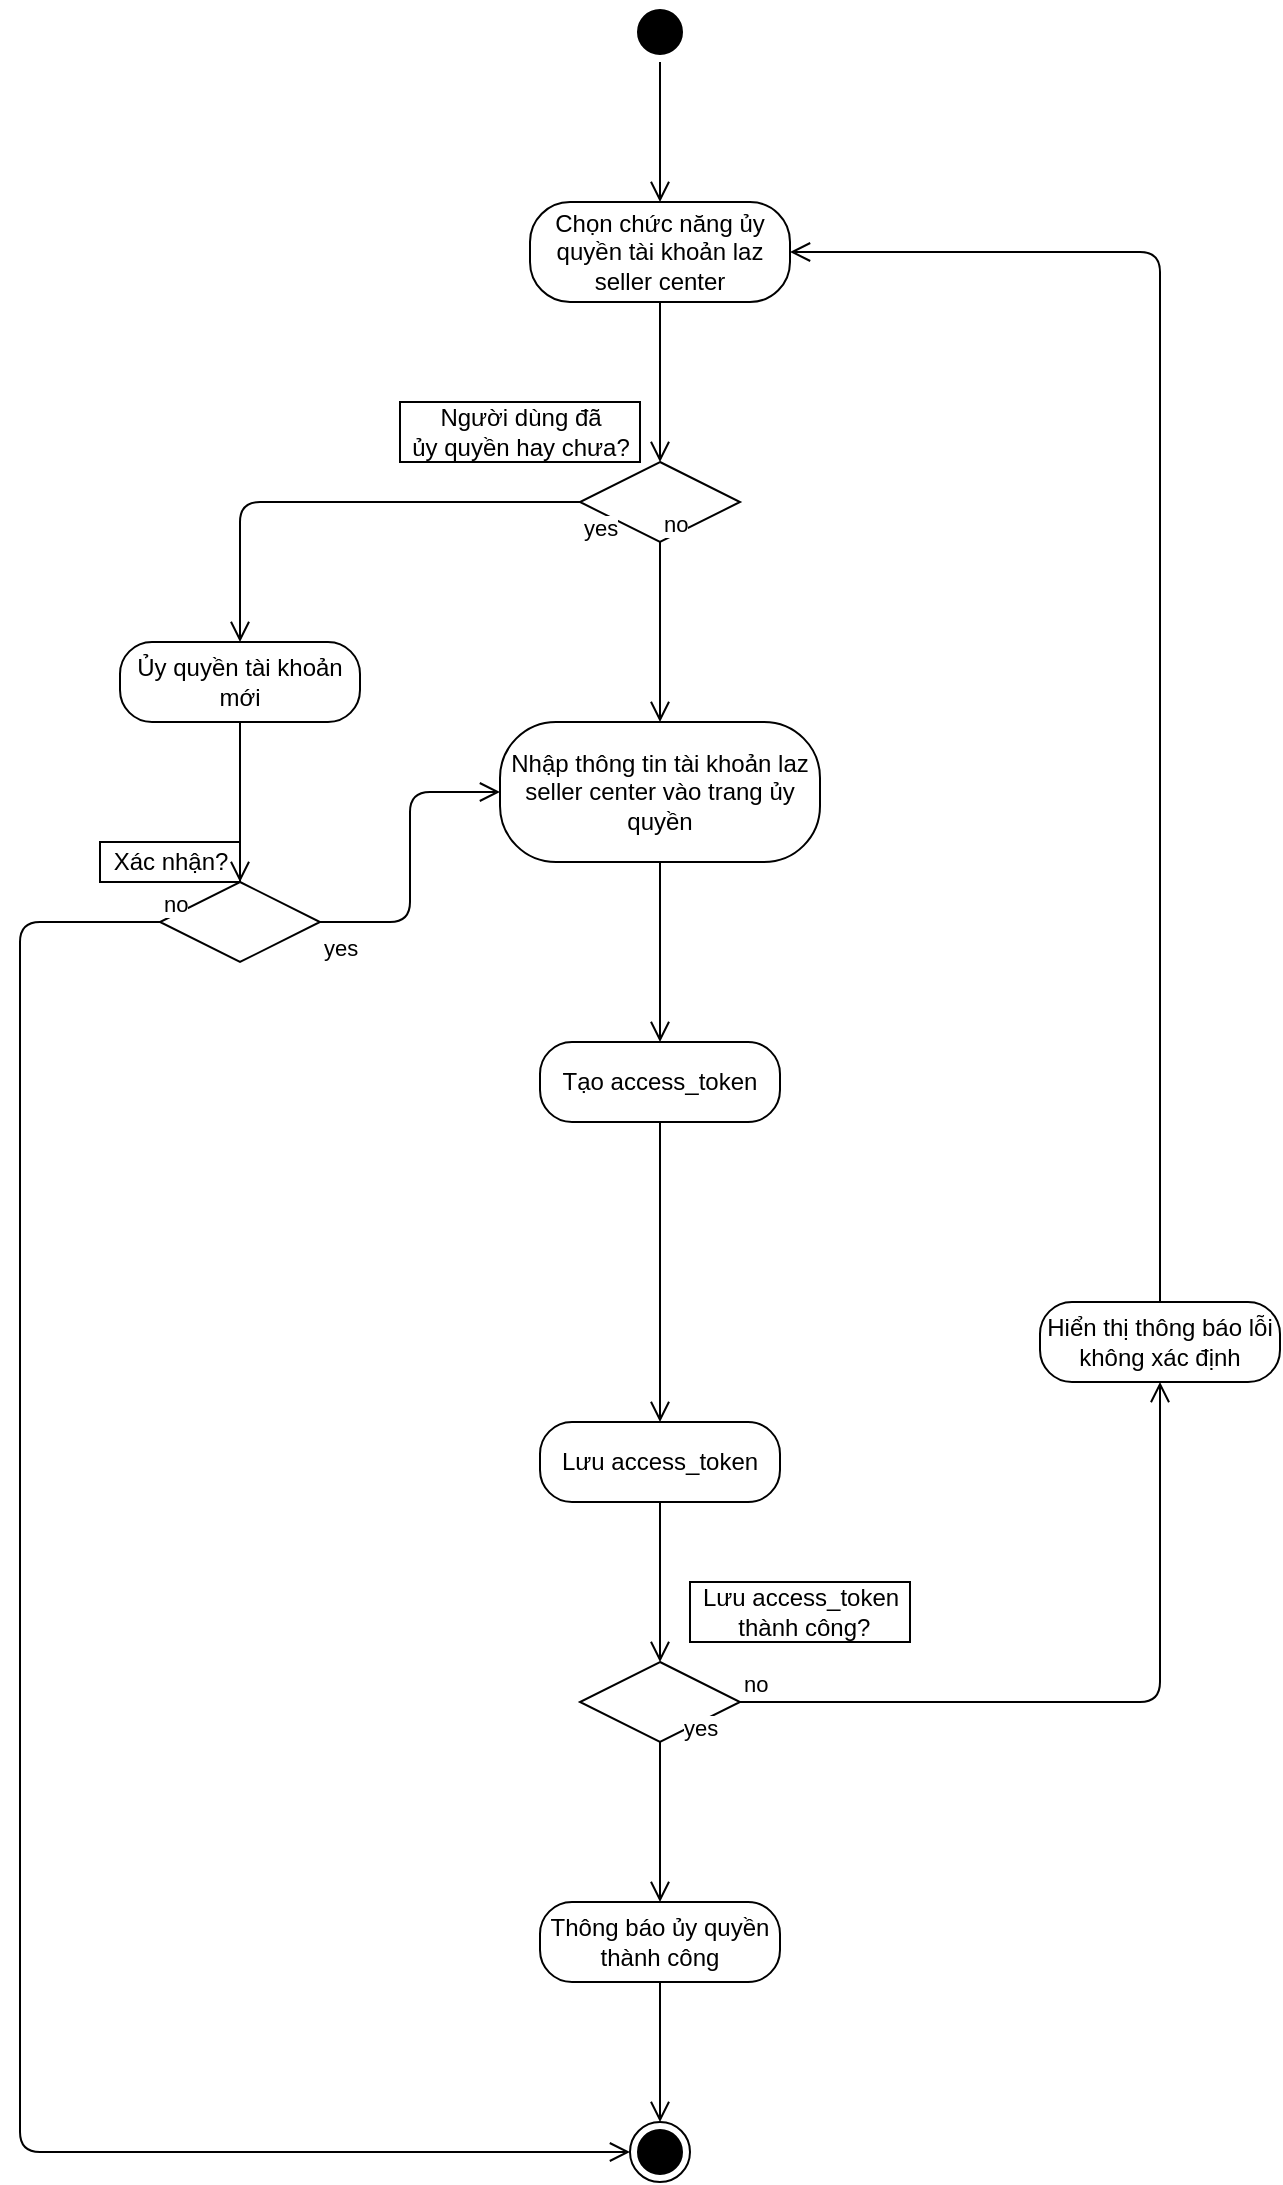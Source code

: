 <mxfile version="13.10.0" type="github">
  <diagram id="kAnZozppw7qkSNgmFEGk" name="Page-1">
    <mxGraphModel dx="939" dy="515" grid="1" gridSize="10" guides="1" tooltips="1" connect="1" arrows="1" fold="1" page="1" pageScale="1" pageWidth="850" pageHeight="1100" math="0" shadow="0">
      <root>
        <mxCell id="0" />
        <mxCell id="1" parent="0" />
        <mxCell id="qVr21uVaAAwVFGFWXQhc-1" value="" style="ellipse;html=1;shape=startState;fillColor=#000000;" parent="1" vertex="1">
          <mxGeometry x="425" y="40" width="30" height="30" as="geometry" />
        </mxCell>
        <mxCell id="qVr21uVaAAwVFGFWXQhc-2" value="" style="edgeStyle=orthogonalEdgeStyle;html=1;verticalAlign=bottom;endArrow=open;endSize=8;entryX=0.5;entryY=0;entryDx=0;entryDy=0;" parent="1" source="qVr21uVaAAwVFGFWXQhc-1" target="qVr21uVaAAwVFGFWXQhc-4" edge="1">
          <mxGeometry relative="1" as="geometry">
            <mxPoint x="435" y="170" as="targetPoint" />
          </mxGeometry>
        </mxCell>
        <mxCell id="qVr21uVaAAwVFGFWXQhc-3" value="" style="ellipse;html=1;shape=endState;fillColor=#000000;" parent="1" vertex="1">
          <mxGeometry x="425" y="1100" width="30" height="30" as="geometry" />
        </mxCell>
        <mxCell id="qVr21uVaAAwVFGFWXQhc-4" value="Chọn chức năng ủy quyền tài khoản laz seller center" style="rounded=1;whiteSpace=wrap;html=1;arcSize=40;fontColor=#000000;fillColor=#FFFFFF;" parent="1" vertex="1">
          <mxGeometry x="375" y="140" width="130" height="50" as="geometry" />
        </mxCell>
        <mxCell id="qVr21uVaAAwVFGFWXQhc-5" value="" style="edgeStyle=orthogonalEdgeStyle;html=1;verticalAlign=bottom;endArrow=open;endSize=8;entryX=0.5;entryY=0;entryDx=0;entryDy=0;" parent="1" source="qVr21uVaAAwVFGFWXQhc-4" target="qVr21uVaAAwVFGFWXQhc-6" edge="1">
          <mxGeometry relative="1" as="geometry">
            <mxPoint x="440" y="250" as="targetPoint" />
          </mxGeometry>
        </mxCell>
        <mxCell id="qVr21uVaAAwVFGFWXQhc-6" value="" style="rhombus;whiteSpace=wrap;html=1;fillColor=#FFFFFF;" parent="1" vertex="1">
          <mxGeometry x="400" y="270" width="80" height="40" as="geometry" />
        </mxCell>
        <mxCell id="qVr21uVaAAwVFGFWXQhc-7" value="no" style="edgeStyle=orthogonalEdgeStyle;html=1;align=left;verticalAlign=bottom;endArrow=open;endSize=8;" parent="1" source="qVr21uVaAAwVFGFWXQhc-6" target="qVr21uVaAAwVFGFWXQhc-18" edge="1">
          <mxGeometry x="-1" relative="1" as="geometry">
            <mxPoint x="440" y="400" as="targetPoint" />
          </mxGeometry>
        </mxCell>
        <mxCell id="qVr21uVaAAwVFGFWXQhc-8" value="yes" style="edgeStyle=orthogonalEdgeStyle;html=1;align=left;verticalAlign=top;endArrow=open;endSize=8;entryX=0.5;entryY=0;entryDx=0;entryDy=0;" parent="1" source="qVr21uVaAAwVFGFWXQhc-6" target="qVr21uVaAAwVFGFWXQhc-11" edge="1">
          <mxGeometry x="-1" relative="1" as="geometry">
            <mxPoint x="240" y="360" as="targetPoint" />
          </mxGeometry>
        </mxCell>
        <mxCell id="qVr21uVaAAwVFGFWXQhc-10" value="Người dùng đã &lt;br&gt;ủy quyền hay chưa?" style="text;html=1;align=center;verticalAlign=middle;resizable=0;points=[];autosize=1;strokeColor=#000000;" parent="1" vertex="1">
          <mxGeometry x="310" y="240" width="120" height="30" as="geometry" />
        </mxCell>
        <mxCell id="qVr21uVaAAwVFGFWXQhc-11" value="Ủy quyền tài khoản mới" style="rounded=1;whiteSpace=wrap;html=1;arcSize=40;fontColor=#000000;fillColor=#FFFFFF;" parent="1" vertex="1">
          <mxGeometry x="170" y="360" width="120" height="40" as="geometry" />
        </mxCell>
        <mxCell id="qVr21uVaAAwVFGFWXQhc-12" value="" style="edgeStyle=orthogonalEdgeStyle;html=1;verticalAlign=bottom;endArrow=open;endSize=8;" parent="1" source="qVr21uVaAAwVFGFWXQhc-11" target="qVr21uVaAAwVFGFWXQhc-13" edge="1">
          <mxGeometry relative="1" as="geometry">
            <mxPoint x="230" y="480" as="targetPoint" />
          </mxGeometry>
        </mxCell>
        <mxCell id="qVr21uVaAAwVFGFWXQhc-13" value="" style="rhombus;whiteSpace=wrap;html=1;fillColor=#FFFFFF;" parent="1" vertex="1">
          <mxGeometry x="190" y="480" width="80" height="40" as="geometry" />
        </mxCell>
        <mxCell id="qVr21uVaAAwVFGFWXQhc-14" value="no" style="edgeStyle=orthogonalEdgeStyle;html=1;align=left;verticalAlign=bottom;endArrow=open;endSize=8;" parent="1" source="qVr21uVaAAwVFGFWXQhc-13" target="qVr21uVaAAwVFGFWXQhc-3" edge="1">
          <mxGeometry x="-1" relative="1" as="geometry">
            <mxPoint x="80" y="910" as="targetPoint" />
            <Array as="points">
              <mxPoint x="120" y="500" />
              <mxPoint x="120" y="1115" />
            </Array>
          </mxGeometry>
        </mxCell>
        <mxCell id="qVr21uVaAAwVFGFWXQhc-15" value="yes" style="edgeStyle=orthogonalEdgeStyle;html=1;align=left;verticalAlign=top;endArrow=open;endSize=8;entryX=0;entryY=0.5;entryDx=0;entryDy=0;" parent="1" source="qVr21uVaAAwVFGFWXQhc-13" target="qVr21uVaAAwVFGFWXQhc-18" edge="1">
          <mxGeometry x="-1" relative="1" as="geometry">
            <mxPoint x="230" y="630" as="targetPoint" />
          </mxGeometry>
        </mxCell>
        <mxCell id="qVr21uVaAAwVFGFWXQhc-16" value="Xác nhận?" style="text;html=1;align=center;verticalAlign=middle;resizable=0;points=[];autosize=1;strokeColor=#000000;" parent="1" vertex="1">
          <mxGeometry x="160" y="460" width="70" height="20" as="geometry" />
        </mxCell>
        <mxCell id="qVr21uVaAAwVFGFWXQhc-18" value="Nhập thông tin tài khoản laz seller center vào trang ủy quyền" style="rounded=1;whiteSpace=wrap;html=1;arcSize=40;fontColor=#000000;fillColor=#FFFFFF;" parent="1" vertex="1">
          <mxGeometry x="360" y="400" width="160" height="70" as="geometry" />
        </mxCell>
        <mxCell id="qVr21uVaAAwVFGFWXQhc-19" value="" style="edgeStyle=orthogonalEdgeStyle;html=1;verticalAlign=bottom;endArrow=open;endSize=8;entryX=0.5;entryY=0;entryDx=0;entryDy=0;" parent="1" source="qVr21uVaAAwVFGFWXQhc-18" target="qVr21uVaAAwVFGFWXQhc-20" edge="1">
          <mxGeometry relative="1" as="geometry">
            <mxPoint x="440" y="590" as="targetPoint" />
          </mxGeometry>
        </mxCell>
        <mxCell id="qVr21uVaAAwVFGFWXQhc-20" value="Tạo access_token" style="rounded=1;whiteSpace=wrap;html=1;arcSize=40;fontColor=#000000;fillColor=#FFFFFF;" parent="1" vertex="1">
          <mxGeometry x="380" y="560" width="120" height="40" as="geometry" />
        </mxCell>
        <mxCell id="qVr21uVaAAwVFGFWXQhc-21" value="" style="edgeStyle=orthogonalEdgeStyle;html=1;verticalAlign=bottom;endArrow=open;endSize=8;" parent="1" source="qVr21uVaAAwVFGFWXQhc-20" target="qVr21uVaAAwVFGFWXQhc-22" edge="1">
          <mxGeometry relative="1" as="geometry">
            <mxPoint x="440" y="640" as="targetPoint" />
          </mxGeometry>
        </mxCell>
        <mxCell id="qVr21uVaAAwVFGFWXQhc-22" value="Lưu access_token" style="rounded=1;whiteSpace=wrap;html=1;arcSize=40;fontColor=#000000;fillColor=#FFFFFF;" parent="1" vertex="1">
          <mxGeometry x="380" y="750" width="120" height="40" as="geometry" />
        </mxCell>
        <mxCell id="qVr21uVaAAwVFGFWXQhc-23" value="" style="edgeStyle=orthogonalEdgeStyle;html=1;verticalAlign=bottom;endArrow=open;endSize=8;entryX=0.5;entryY=0;entryDx=0;entryDy=0;" parent="1" source="qVr21uVaAAwVFGFWXQhc-22" target="qVr21uVaAAwVFGFWXQhc-24" edge="1">
          <mxGeometry relative="1" as="geometry">
            <mxPoint x="440" y="910" as="targetPoint" />
          </mxGeometry>
        </mxCell>
        <mxCell id="qVr21uVaAAwVFGFWXQhc-24" value="" style="rhombus;whiteSpace=wrap;html=1;fillColor=#FFFFFF;" parent="1" vertex="1">
          <mxGeometry x="400" y="870" width="80" height="40" as="geometry" />
        </mxCell>
        <mxCell id="qVr21uVaAAwVFGFWXQhc-25" value="no" style="edgeStyle=orthogonalEdgeStyle;html=1;align=left;verticalAlign=bottom;endArrow=open;endSize=8;" parent="1" source="qVr21uVaAAwVFGFWXQhc-24" target="qVr21uVaAAwVFGFWXQhc-30" edge="1">
          <mxGeometry x="-1" relative="1" as="geometry">
            <mxPoint x="700" y="890" as="targetPoint" />
          </mxGeometry>
        </mxCell>
        <mxCell id="qVr21uVaAAwVFGFWXQhc-26" value="yes" style="edgeStyle=orthogonalEdgeStyle;html=1;align=left;verticalAlign=top;endArrow=open;endSize=8;" parent="1" source="qVr21uVaAAwVFGFWXQhc-24" target="qVr21uVaAAwVFGFWXQhc-28" edge="1">
          <mxGeometry x="-1" y="22" relative="1" as="geometry">
            <mxPoint x="440" y="990" as="targetPoint" />
            <mxPoint x="-12" y="-20" as="offset" />
          </mxGeometry>
        </mxCell>
        <mxCell id="qVr21uVaAAwVFGFWXQhc-27" value="Lưu access_token&lt;br&gt;&amp;nbsp;thành công?" style="text;html=1;align=center;verticalAlign=middle;resizable=0;points=[];autosize=1;strokeColor=#000000;" parent="1" vertex="1">
          <mxGeometry x="455" y="830" width="110" height="30" as="geometry" />
        </mxCell>
        <mxCell id="qVr21uVaAAwVFGFWXQhc-28" value="Thông báo ủy quyền thành công" style="rounded=1;whiteSpace=wrap;html=1;arcSize=40;fontColor=#000000;fillColor=#FFFFFF;" parent="1" vertex="1">
          <mxGeometry x="380" y="990" width="120" height="40" as="geometry" />
        </mxCell>
        <mxCell id="qVr21uVaAAwVFGFWXQhc-29" value="" style="edgeStyle=orthogonalEdgeStyle;html=1;verticalAlign=bottom;endArrow=open;endSize=8;" parent="1" source="qVr21uVaAAwVFGFWXQhc-28" target="qVr21uVaAAwVFGFWXQhc-3" edge="1">
          <mxGeometry relative="1" as="geometry">
            <mxPoint x="565" y="1130" as="targetPoint" />
          </mxGeometry>
        </mxCell>
        <mxCell id="qVr21uVaAAwVFGFWXQhc-30" value="Hiển thị thông báo lỗi không xác định" style="rounded=1;whiteSpace=wrap;html=1;arcSize=40;fontColor=#000000;fillColor=#FFFFFF;" parent="1" vertex="1">
          <mxGeometry x="630" y="690" width="120" height="40" as="geometry" />
        </mxCell>
        <mxCell id="qVr21uVaAAwVFGFWXQhc-31" value="" style="edgeStyle=orthogonalEdgeStyle;html=1;verticalAlign=bottom;endArrow=open;endSize=8;entryX=1;entryY=0.5;entryDx=0;entryDy=0;" parent="1" source="qVr21uVaAAwVFGFWXQhc-30" target="qVr21uVaAAwVFGFWXQhc-4" edge="1">
          <mxGeometry relative="1" as="geometry">
            <mxPoint x="720" y="570" as="targetPoint" />
            <Array as="points">
              <mxPoint x="690" y="165" />
            </Array>
          </mxGeometry>
        </mxCell>
      </root>
    </mxGraphModel>
  </diagram>
</mxfile>
